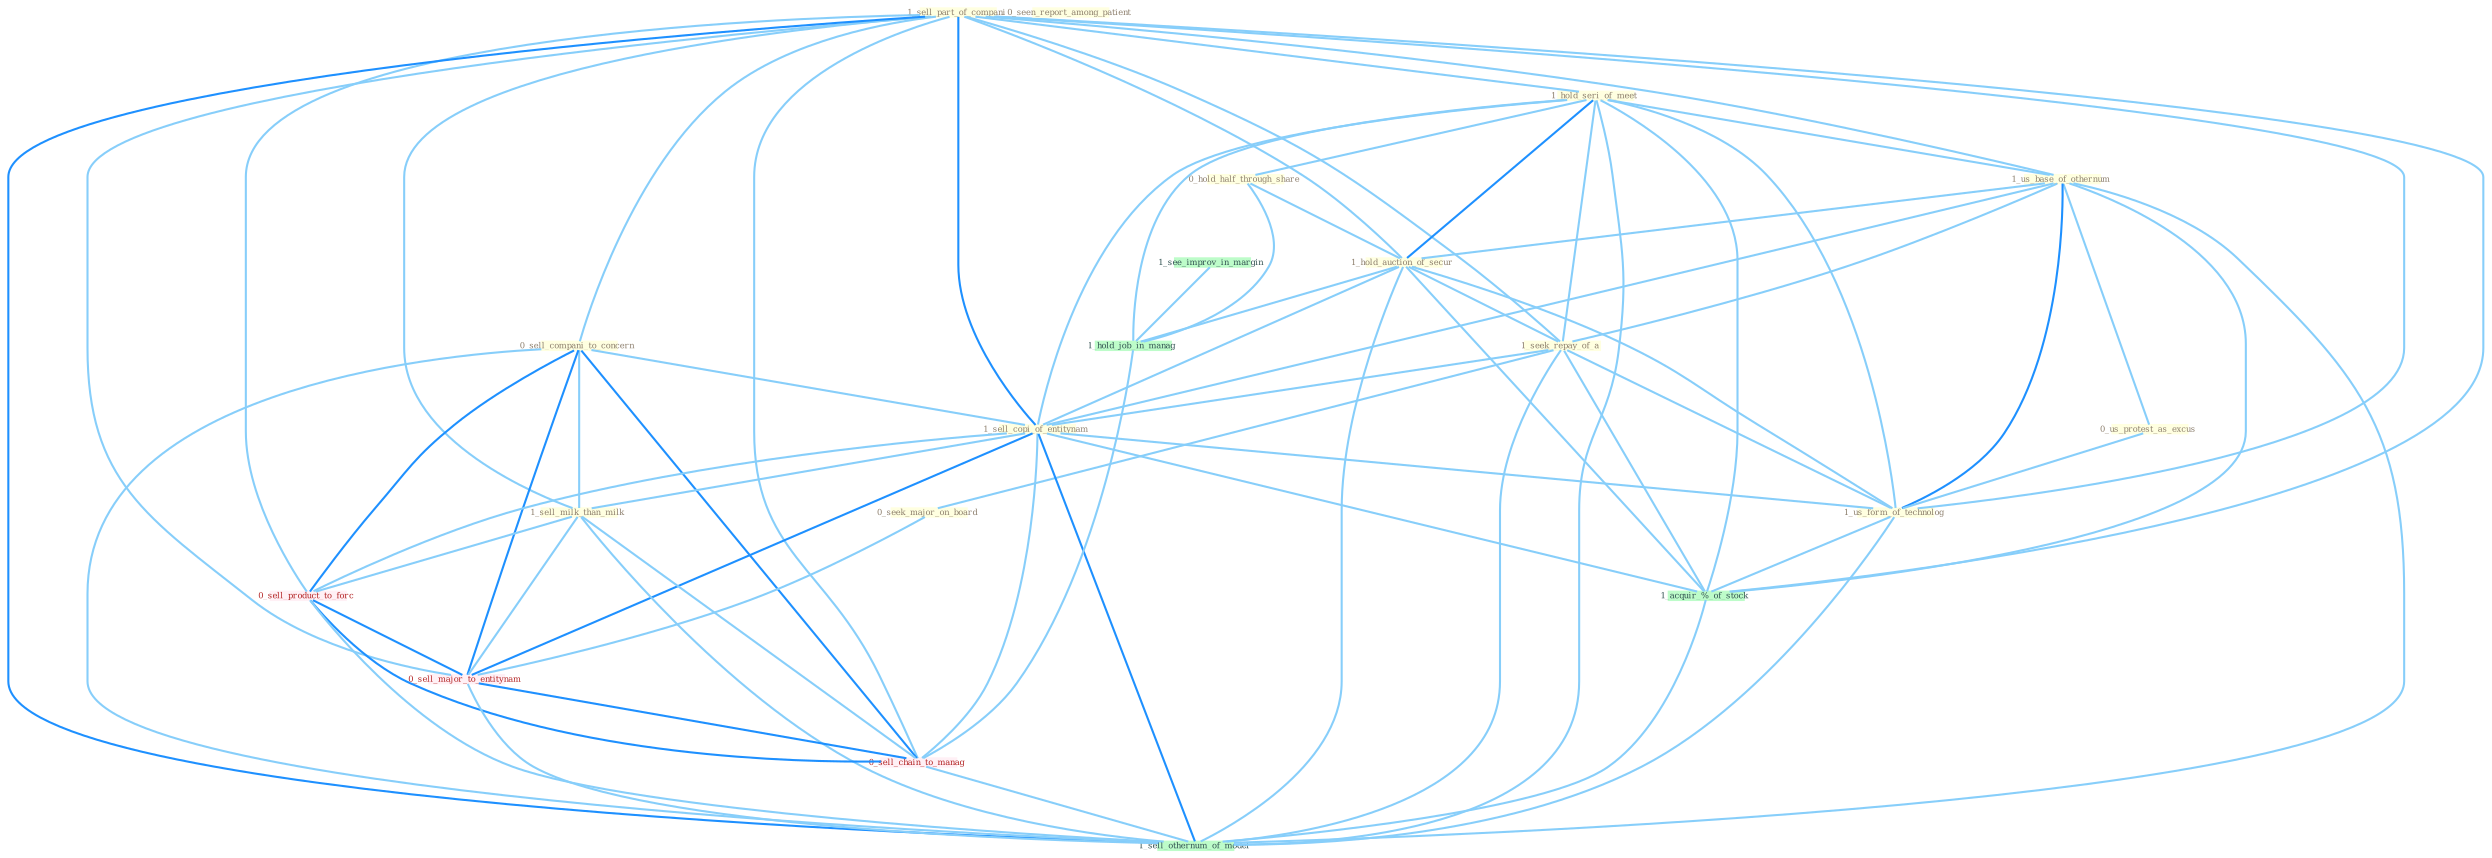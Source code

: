 Graph G{ 
    node
    [shape=polygon,style=filled,width=.5,height=.06,color="#BDFCC9",fixedsize=true,fontsize=4,
    fontcolor="#2f4f4f"];
    {node
    [color="#ffffe0", fontcolor="#8b7d6b"] "1_sell_part_of_compani " "0_sell_compani_to_concern " "1_hold_seri_of_meet " "0_seen_report_among_patient " "0_hold_half_through_share " "1_us_base_of_othernum " "1_hold_auction_of_secur " "1_seek_repay_of_a " "0_seek_major_on_board " "0_us_protest_as_excus " "1_sell_copi_of_entitynam " "1_us_form_of_technolog " "1_sell_milk_than_milk "}
{node [color="#fff0f5", fontcolor="#b22222"] "0_sell_product_to_forc " "0_sell_major_to_entitynam " "0_sell_chain_to_manag "}
edge [color="#B0E2FF"];

	"1_sell_part_of_compani " -- "0_sell_compani_to_concern " [w="1", color="#87cefa" ];
	"1_sell_part_of_compani " -- "1_hold_seri_of_meet " [w="1", color="#87cefa" ];
	"1_sell_part_of_compani " -- "1_us_base_of_othernum " [w="1", color="#87cefa" ];
	"1_sell_part_of_compani " -- "1_hold_auction_of_secur " [w="1", color="#87cefa" ];
	"1_sell_part_of_compani " -- "1_seek_repay_of_a " [w="1", color="#87cefa" ];
	"1_sell_part_of_compani " -- "1_sell_copi_of_entitynam " [w="2", color="#1e90ff" , len=0.8];
	"1_sell_part_of_compani " -- "1_us_form_of_technolog " [w="1", color="#87cefa" ];
	"1_sell_part_of_compani " -- "1_sell_milk_than_milk " [w="1", color="#87cefa" ];
	"1_sell_part_of_compani " -- "1_acquir_%_of_stock " [w="1", color="#87cefa" ];
	"1_sell_part_of_compani " -- "0_sell_product_to_forc " [w="1", color="#87cefa" ];
	"1_sell_part_of_compani " -- "0_sell_major_to_entitynam " [w="1", color="#87cefa" ];
	"1_sell_part_of_compani " -- "0_sell_chain_to_manag " [w="1", color="#87cefa" ];
	"1_sell_part_of_compani " -- "1_sell_othernum_of_model " [w="2", color="#1e90ff" , len=0.8];
	"0_sell_compani_to_concern " -- "1_sell_copi_of_entitynam " [w="1", color="#87cefa" ];
	"0_sell_compani_to_concern " -- "1_sell_milk_than_milk " [w="1", color="#87cefa" ];
	"0_sell_compani_to_concern " -- "0_sell_product_to_forc " [w="2", color="#1e90ff" , len=0.8];
	"0_sell_compani_to_concern " -- "0_sell_major_to_entitynam " [w="2", color="#1e90ff" , len=0.8];
	"0_sell_compani_to_concern " -- "0_sell_chain_to_manag " [w="2", color="#1e90ff" , len=0.8];
	"0_sell_compani_to_concern " -- "1_sell_othernum_of_model " [w="1", color="#87cefa" ];
	"1_hold_seri_of_meet " -- "0_hold_half_through_share " [w="1", color="#87cefa" ];
	"1_hold_seri_of_meet " -- "1_us_base_of_othernum " [w="1", color="#87cefa" ];
	"1_hold_seri_of_meet " -- "1_hold_auction_of_secur " [w="2", color="#1e90ff" , len=0.8];
	"1_hold_seri_of_meet " -- "1_seek_repay_of_a " [w="1", color="#87cefa" ];
	"1_hold_seri_of_meet " -- "1_sell_copi_of_entitynam " [w="1", color="#87cefa" ];
	"1_hold_seri_of_meet " -- "1_us_form_of_technolog " [w="1", color="#87cefa" ];
	"1_hold_seri_of_meet " -- "1_acquir_%_of_stock " [w="1", color="#87cefa" ];
	"1_hold_seri_of_meet " -- "1_hold_job_in_manag " [w="1", color="#87cefa" ];
	"1_hold_seri_of_meet " -- "1_sell_othernum_of_model " [w="1", color="#87cefa" ];
	"0_hold_half_through_share " -- "1_hold_auction_of_secur " [w="1", color="#87cefa" ];
	"0_hold_half_through_share " -- "1_hold_job_in_manag " [w="1", color="#87cefa" ];
	"1_us_base_of_othernum " -- "1_hold_auction_of_secur " [w="1", color="#87cefa" ];
	"1_us_base_of_othernum " -- "1_seek_repay_of_a " [w="1", color="#87cefa" ];
	"1_us_base_of_othernum " -- "0_us_protest_as_excus " [w="1", color="#87cefa" ];
	"1_us_base_of_othernum " -- "1_sell_copi_of_entitynam " [w="1", color="#87cefa" ];
	"1_us_base_of_othernum " -- "1_us_form_of_technolog " [w="2", color="#1e90ff" , len=0.8];
	"1_us_base_of_othernum " -- "1_acquir_%_of_stock " [w="1", color="#87cefa" ];
	"1_us_base_of_othernum " -- "1_sell_othernum_of_model " [w="1", color="#87cefa" ];
	"1_hold_auction_of_secur " -- "1_seek_repay_of_a " [w="1", color="#87cefa" ];
	"1_hold_auction_of_secur " -- "1_sell_copi_of_entitynam " [w="1", color="#87cefa" ];
	"1_hold_auction_of_secur " -- "1_us_form_of_technolog " [w="1", color="#87cefa" ];
	"1_hold_auction_of_secur " -- "1_acquir_%_of_stock " [w="1", color="#87cefa" ];
	"1_hold_auction_of_secur " -- "1_hold_job_in_manag " [w="1", color="#87cefa" ];
	"1_hold_auction_of_secur " -- "1_sell_othernum_of_model " [w="1", color="#87cefa" ];
	"1_seek_repay_of_a " -- "0_seek_major_on_board " [w="1", color="#87cefa" ];
	"1_seek_repay_of_a " -- "1_sell_copi_of_entitynam " [w="1", color="#87cefa" ];
	"1_seek_repay_of_a " -- "1_us_form_of_technolog " [w="1", color="#87cefa" ];
	"1_seek_repay_of_a " -- "1_acquir_%_of_stock " [w="1", color="#87cefa" ];
	"1_seek_repay_of_a " -- "1_sell_othernum_of_model " [w="1", color="#87cefa" ];
	"0_seek_major_on_board " -- "0_sell_major_to_entitynam " [w="1", color="#87cefa" ];
	"0_us_protest_as_excus " -- "1_us_form_of_technolog " [w="1", color="#87cefa" ];
	"1_sell_copi_of_entitynam " -- "1_us_form_of_technolog " [w="1", color="#87cefa" ];
	"1_sell_copi_of_entitynam " -- "1_sell_milk_than_milk " [w="1", color="#87cefa" ];
	"1_sell_copi_of_entitynam " -- "1_acquir_%_of_stock " [w="1", color="#87cefa" ];
	"1_sell_copi_of_entitynam " -- "0_sell_product_to_forc " [w="1", color="#87cefa" ];
	"1_sell_copi_of_entitynam " -- "0_sell_major_to_entitynam " [w="2", color="#1e90ff" , len=0.8];
	"1_sell_copi_of_entitynam " -- "0_sell_chain_to_manag " [w="1", color="#87cefa" ];
	"1_sell_copi_of_entitynam " -- "1_sell_othernum_of_model " [w="2", color="#1e90ff" , len=0.8];
	"1_us_form_of_technolog " -- "1_acquir_%_of_stock " [w="1", color="#87cefa" ];
	"1_us_form_of_technolog " -- "1_sell_othernum_of_model " [w="1", color="#87cefa" ];
	"1_sell_milk_than_milk " -- "0_sell_product_to_forc " [w="1", color="#87cefa" ];
	"1_sell_milk_than_milk " -- "0_sell_major_to_entitynam " [w="1", color="#87cefa" ];
	"1_sell_milk_than_milk " -- "0_sell_chain_to_manag " [w="1", color="#87cefa" ];
	"1_sell_milk_than_milk " -- "1_sell_othernum_of_model " [w="1", color="#87cefa" ];
	"1_see_improv_in_margin " -- "1_hold_job_in_manag " [w="1", color="#87cefa" ];
	"1_acquir_%_of_stock " -- "1_sell_othernum_of_model " [w="1", color="#87cefa" ];
	"1_hold_job_in_manag " -- "0_sell_chain_to_manag " [w="1", color="#87cefa" ];
	"0_sell_product_to_forc " -- "0_sell_major_to_entitynam " [w="2", color="#1e90ff" , len=0.8];
	"0_sell_product_to_forc " -- "0_sell_chain_to_manag " [w="2", color="#1e90ff" , len=0.8];
	"0_sell_product_to_forc " -- "1_sell_othernum_of_model " [w="1", color="#87cefa" ];
	"0_sell_major_to_entitynam " -- "0_sell_chain_to_manag " [w="2", color="#1e90ff" , len=0.8];
	"0_sell_major_to_entitynam " -- "1_sell_othernum_of_model " [w="1", color="#87cefa" ];
	"0_sell_chain_to_manag " -- "1_sell_othernum_of_model " [w="1", color="#87cefa" ];
}